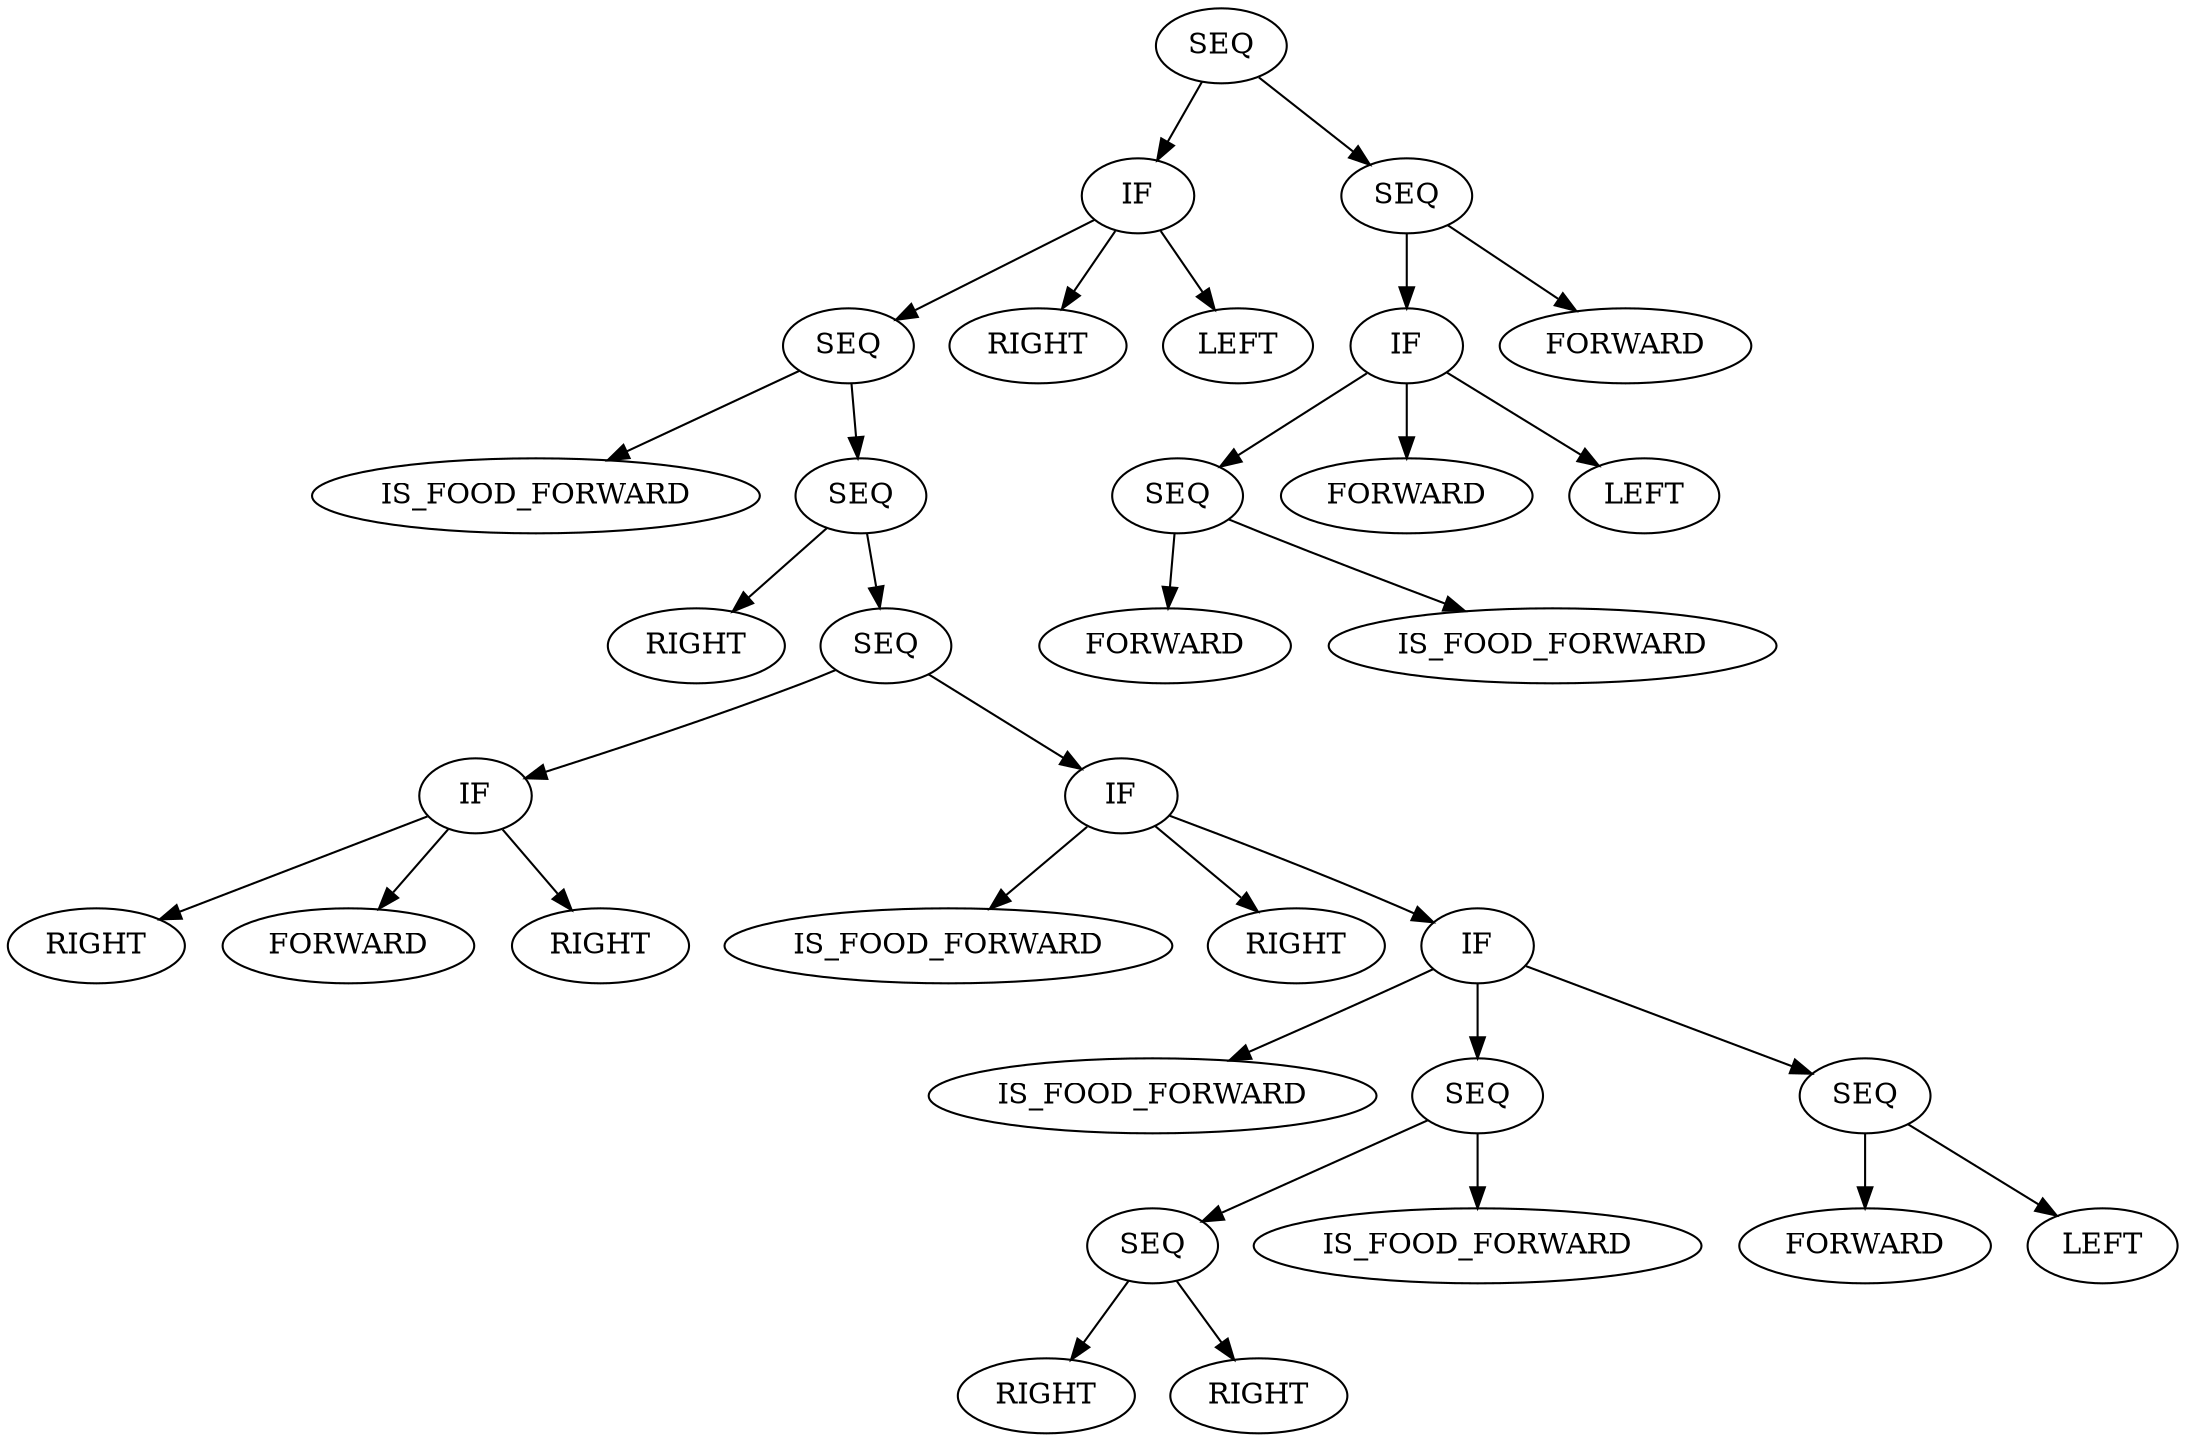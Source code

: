 digraph G{
	0[label = SEQ]
	0 -> 1
	0 -> 26
	1[label = IF]
	1 -> 2
	1 -> 24
	1 -> 25
	2[label = SEQ]
	2 -> 3
	2 -> 4
	3[label = IS_FOOD_FORWARD]
	4[label = SEQ]
	4 -> 5
	4 -> 6
	5[label = RIGHT]
	6[label = SEQ]
	6 -> 7
	6 -> 11
	7[label = IF]
	7 -> 8
	7 -> 9
	7 -> 10
	8[label = RIGHT]
	9[label = FORWARD]
	10[label = RIGHT]
	11[label = IF]
	11 -> 12
	11 -> 13
	11 -> 14
	12[label = IS_FOOD_FORWARD]
	13[label = RIGHT]
	14[label = IF]
	14 -> 15
	14 -> 16
	14 -> 21
	15[label = IS_FOOD_FORWARD]
	16[label = SEQ]
	16 -> 17
	16 -> 20
	17[label = SEQ]
	17 -> 18
	17 -> 19
	18[label = RIGHT]
	19[label = RIGHT]
	20[label = IS_FOOD_FORWARD]
	21[label = SEQ]
	21 -> 22
	21 -> 23
	22[label = FORWARD]
	23[label = LEFT]
	24[label = RIGHT]
	25[label = LEFT]
	26[label = SEQ]
	26 -> 27
	26 -> 33
	27[label = IF]
	27 -> 28
	27 -> 31
	27 -> 32
	28[label = SEQ]
	28 -> 29
	28 -> 30
	29[label = FORWARD]
	30[label = IS_FOOD_FORWARD]
	31[label = FORWARD]
	32[label = LEFT]
	33[label = FORWARD]
}